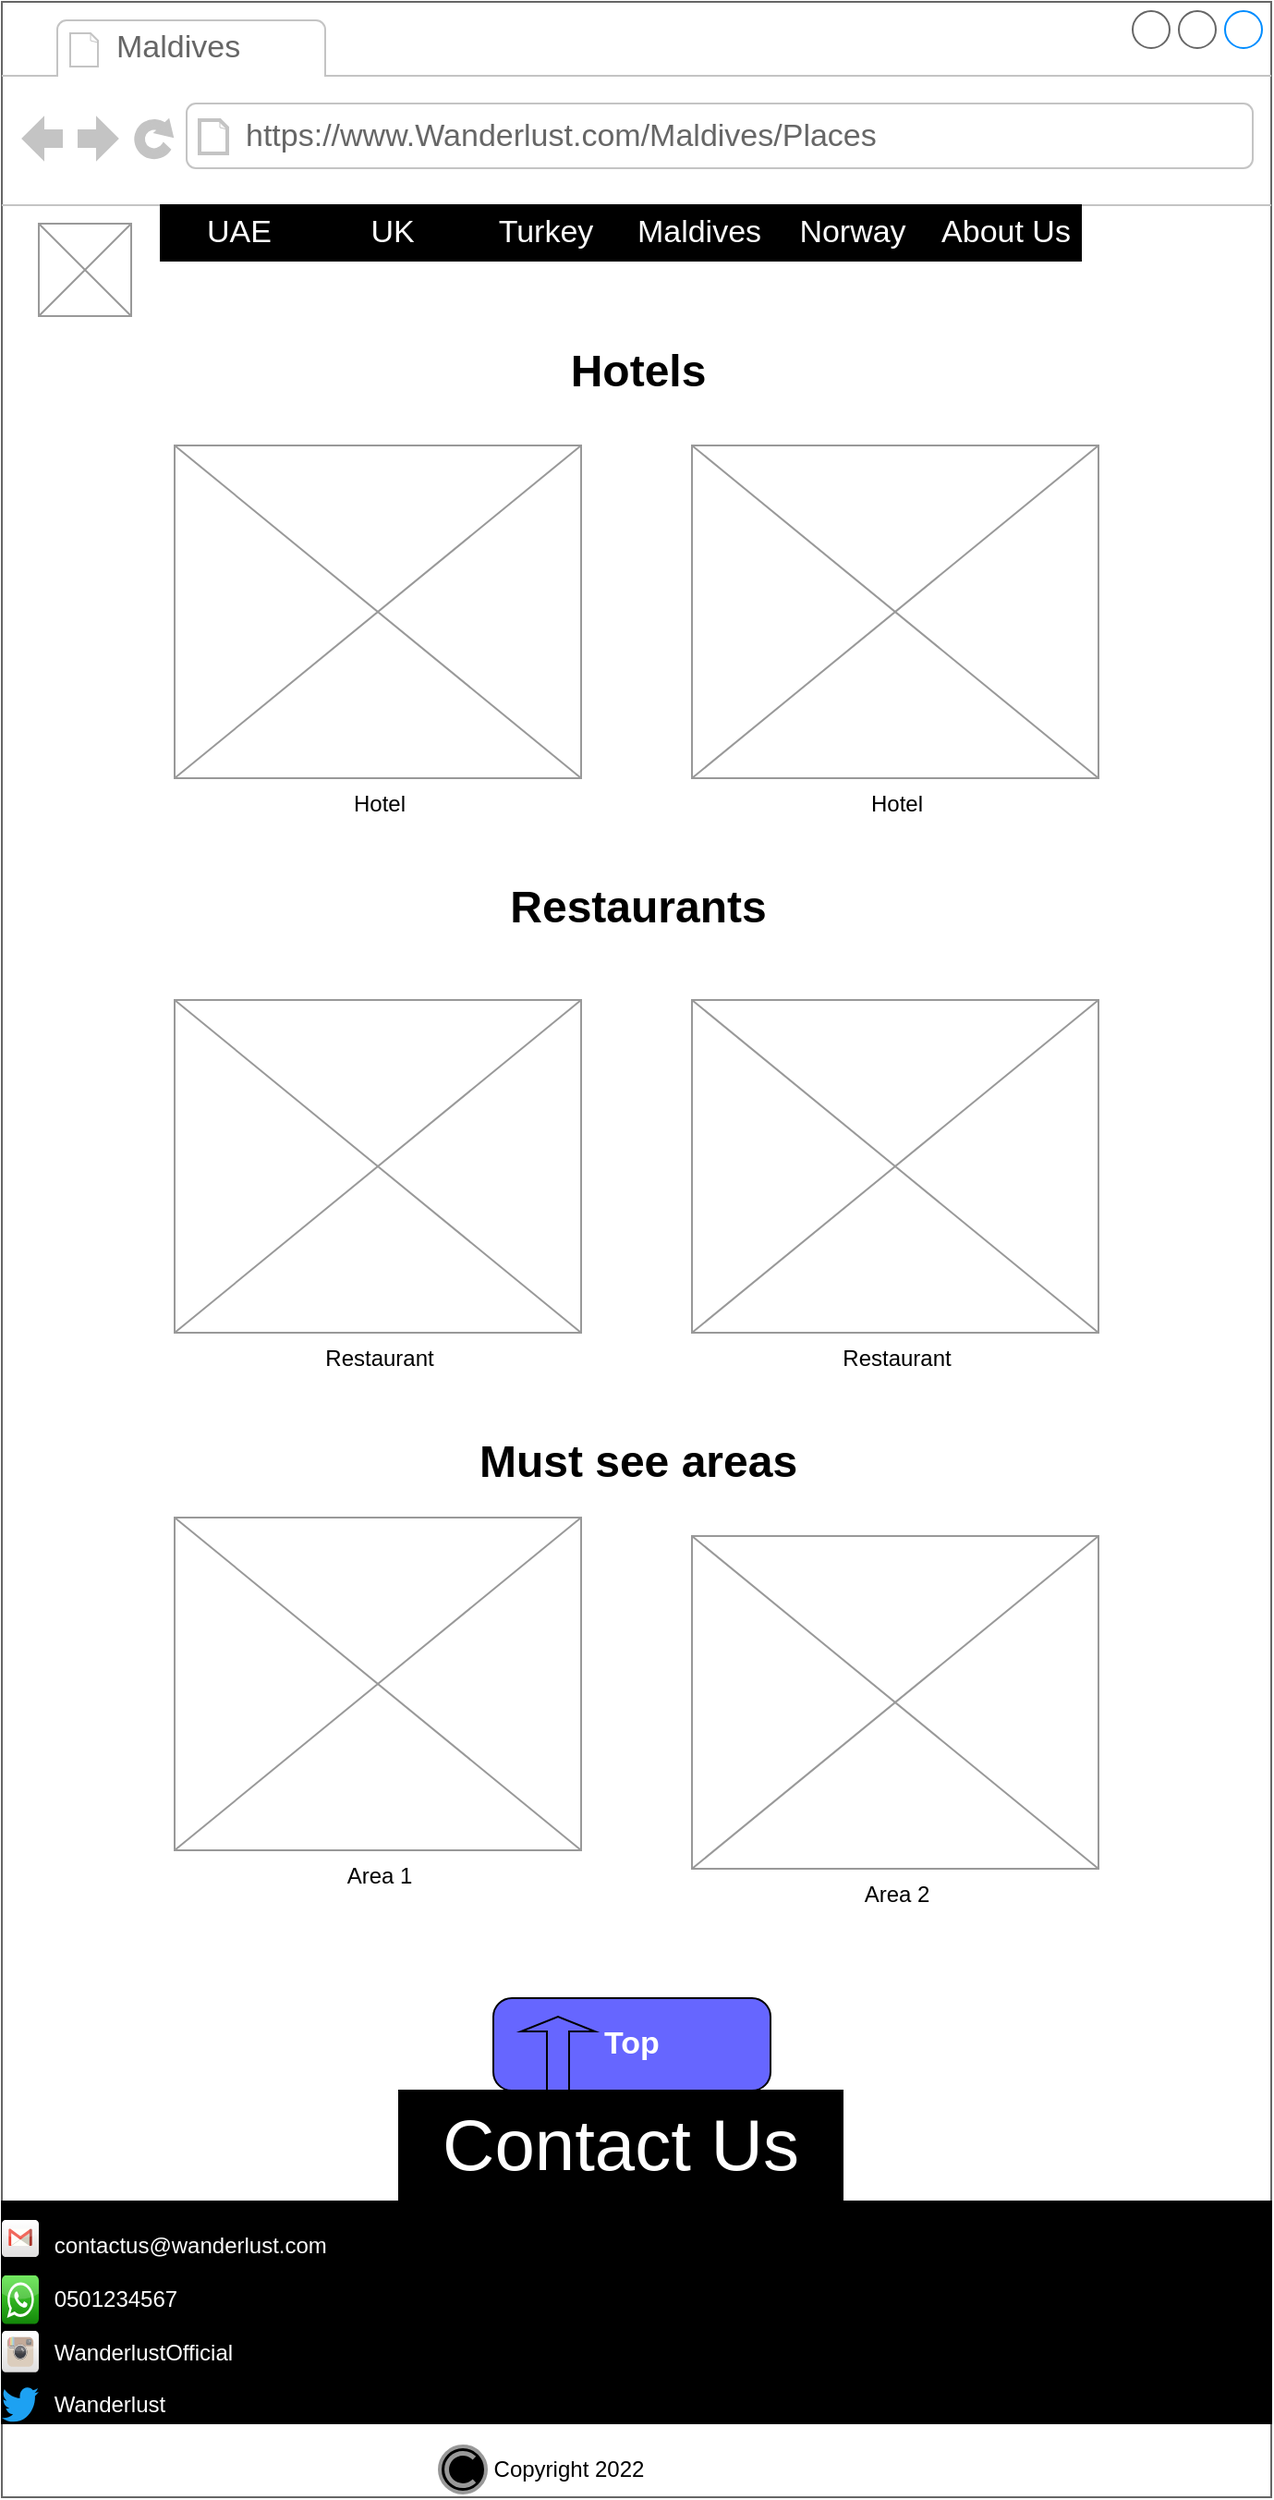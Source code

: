 <mxfile version="20.3.0" type="device"><diagram id="R85ipuhFF_55gDpey1yv" name="Page-1"><mxGraphModel dx="1038" dy="641" grid="1" gridSize="10" guides="1" tooltips="1" connect="1" arrows="1" fold="1" page="1" pageScale="1" pageWidth="827" pageHeight="1169" math="0" shadow="0"><root><mxCell id="0"/><mxCell id="1" parent="0"/><mxCell id="_a9xjtuJQJs66Zki00rh-1" value="" style="strokeWidth=1;shadow=0;dashed=0;align=center;html=1;shape=mxgraph.mockup.containers.browserWindow;rSize=0;strokeColor=#666666;strokeColor2=#008cff;strokeColor3=#c4c4c4;mainText=,;recursiveResize=0;" vertex="1" parent="1"><mxGeometry x="140" y="140" width="687" height="1350" as="geometry"/></mxCell><mxCell id="_a9xjtuJQJs66Zki00rh-2" value="Maldives" style="strokeWidth=1;shadow=0;dashed=0;align=center;html=1;shape=mxgraph.mockup.containers.anchor;fontSize=17;fontColor=#666666;align=left;" vertex="1" parent="_a9xjtuJQJs66Zki00rh-1"><mxGeometry x="60" y="12" width="110" height="26" as="geometry"/></mxCell><mxCell id="_a9xjtuJQJs66Zki00rh-3" value="https://www.Wanderlust.com/Maldives/Places" style="strokeWidth=1;shadow=0;dashed=0;align=center;html=1;shape=mxgraph.mockup.containers.anchor;rSize=0;fontSize=17;fontColor=#666666;align=left;" vertex="1" parent="_a9xjtuJQJs66Zki00rh-1"><mxGeometry x="130" y="60" width="350" height="26" as="geometry"/></mxCell><mxCell id="_a9xjtuJQJs66Zki00rh-4" value="" style="strokeWidth=1;shadow=0;dashed=0;align=center;html=1;shape=mxgraph.mockup.forms.rrect;rSize=0;strokeColor=#000000;fillColor=#000000;fontColor=#FFFFFF;" vertex="1" parent="_a9xjtuJQJs66Zki00rh-1"><mxGeometry x="86" y="110" width="498" height="30" as="geometry"/></mxCell><mxCell id="_a9xjtuJQJs66Zki00rh-5" value="&lt;font color=&quot;#ffffff&quot;&gt;UAE&lt;/font&gt;" style="strokeColor=inherit;fillColor=inherit;gradientColor=inherit;strokeWidth=1;shadow=0;dashed=0;align=center;html=1;shape=mxgraph.mockup.forms.rrect;rSize=0;fontSize=17;fontColor=#666666;" vertex="1" parent="_a9xjtuJQJs66Zki00rh-4"><mxGeometry width="83" height="30" as="geometry"/></mxCell><mxCell id="_a9xjtuJQJs66Zki00rh-6" value="UK" style="strokeColor=inherit;fillColor=inherit;gradientColor=inherit;strokeWidth=1;shadow=0;dashed=0;align=center;html=1;shape=mxgraph.mockup.forms.rrect;rSize=0;fontSize=17;fontColor=#FFFFFF;" vertex="1" parent="_a9xjtuJQJs66Zki00rh-4"><mxGeometry x="83" width="83" height="30" as="geometry"/></mxCell><mxCell id="_a9xjtuJQJs66Zki00rh-7" value="Turkey" style="strokeColor=inherit;fillColor=inherit;gradientColor=inherit;strokeWidth=1;shadow=0;dashed=0;align=center;html=1;shape=mxgraph.mockup.forms.rrect;rSize=0;fontSize=17;fontColor=#FFFFFF;" vertex="1" parent="_a9xjtuJQJs66Zki00rh-4"><mxGeometry x="166" width="83" height="30" as="geometry"/></mxCell><mxCell id="_a9xjtuJQJs66Zki00rh-8" value="Maldives" style="strokeColor=inherit;fillColor=inherit;gradientColor=inherit;strokeWidth=1;shadow=0;dashed=0;align=center;html=1;shape=mxgraph.mockup.forms.rrect;rSize=0;fontSize=17;fontColor=#FFFFFF;" vertex="1" parent="_a9xjtuJQJs66Zki00rh-4"><mxGeometry x="249" width="83" height="30" as="geometry"/></mxCell><mxCell id="_a9xjtuJQJs66Zki00rh-9" value="Norway" style="strokeColor=inherit;fillColor=inherit;gradientColor=inherit;strokeWidth=1;shadow=0;dashed=0;align=center;html=1;shape=mxgraph.mockup.forms.rrect;rSize=0;fontSize=17;fontColor=#FFFFFF;" vertex="1" parent="_a9xjtuJQJs66Zki00rh-4"><mxGeometry x="332" width="83" height="30" as="geometry"/></mxCell><mxCell id="_a9xjtuJQJs66Zki00rh-10" value="About Us" style="strokeColor=inherit;fillColor=inherit;gradientColor=inherit;strokeWidth=1;shadow=0;dashed=0;align=center;html=1;shape=mxgraph.mockup.forms.rrect;rSize=0;fontSize=17;fontColor=#FFFFFF;" vertex="1" parent="_a9xjtuJQJs66Zki00rh-4"><mxGeometry x="415" width="83" height="30" as="geometry"/></mxCell><mxCell id="_a9xjtuJQJs66Zki00rh-12" value="" style="verticalLabelPosition=bottom;shadow=0;dashed=0;align=center;html=1;verticalAlign=top;strokeWidth=1;shape=mxgraph.mockup.graphics.simpleIcon;strokeColor=#999999;labelBackgroundColor=#FFFFFF;fontSize=12;fontColor=#000000;fillColor=#FFFFFF;" vertex="1" parent="_a9xjtuJQJs66Zki00rh-1"><mxGeometry x="20" y="120" width="50" height="50" as="geometry"/></mxCell><mxCell id="_a9xjtuJQJs66Zki00rh-13" value="Hotel" style="verticalLabelPosition=bottom;shadow=0;dashed=0;align=center;html=1;verticalAlign=top;strokeWidth=1;shape=mxgraph.mockup.graphics.simpleIcon;strokeColor=#999999;labelBackgroundColor=#FFFFFF;fontSize=12;fontColor=#000000;fillColor=#FFFFFF;" vertex="1" parent="_a9xjtuJQJs66Zki00rh-1"><mxGeometry x="93.5" y="240" width="220" height="180" as="geometry"/></mxCell><mxCell id="_a9xjtuJQJs66Zki00rh-14" value="Hotel" style="verticalLabelPosition=bottom;shadow=0;dashed=0;align=center;html=1;verticalAlign=top;strokeWidth=1;shape=mxgraph.mockup.graphics.simpleIcon;strokeColor=#999999;labelBackgroundColor=#FFFFFF;fontSize=12;fontColor=#000000;fillColor=#FFFFFF;" vertex="1" parent="_a9xjtuJQJs66Zki00rh-1"><mxGeometry x="373.5" y="240" width="220" height="180" as="geometry"/></mxCell><mxCell id="_a9xjtuJQJs66Zki00rh-15" value="Hotels" style="text;strokeColor=none;fillColor=none;html=1;fontSize=24;fontStyle=1;verticalAlign=middle;align=center;" vertex="1" parent="_a9xjtuJQJs66Zki00rh-1"><mxGeometry x="293.5" y="180" width="100" height="40" as="geometry"/></mxCell><mxCell id="_a9xjtuJQJs66Zki00rh-16" value="Restaurants" style="text;strokeColor=none;fillColor=none;html=1;fontSize=24;fontStyle=1;verticalAlign=middle;align=center;" vertex="1" parent="_a9xjtuJQJs66Zki00rh-1"><mxGeometry x="293.5" y="470" width="100" height="40" as="geometry"/></mxCell><mxCell id="_a9xjtuJQJs66Zki00rh-17" value="Restaurant" style="verticalLabelPosition=bottom;shadow=0;dashed=0;align=center;html=1;verticalAlign=top;strokeWidth=1;shape=mxgraph.mockup.graphics.simpleIcon;strokeColor=#999999;labelBackgroundColor=#FFFFFF;fontSize=12;fontColor=#000000;fillColor=#FFFFFF;" vertex="1" parent="_a9xjtuJQJs66Zki00rh-1"><mxGeometry x="93.5" y="540" width="220" height="180" as="geometry"/></mxCell><mxCell id="_a9xjtuJQJs66Zki00rh-18" value="Restaurant" style="verticalLabelPosition=bottom;shadow=0;dashed=0;align=center;html=1;verticalAlign=top;strokeWidth=1;shape=mxgraph.mockup.graphics.simpleIcon;strokeColor=#999999;labelBackgroundColor=#FFFFFF;fontSize=12;fontColor=#000000;fillColor=#FFFFFF;" vertex="1" parent="_a9xjtuJQJs66Zki00rh-1"><mxGeometry x="373.5" y="540" width="220" height="180" as="geometry"/></mxCell><mxCell id="_a9xjtuJQJs66Zki00rh-19" value="Must see areas" style="text;strokeColor=none;fillColor=none;html=1;fontSize=24;fontStyle=1;verticalAlign=middle;align=center;" vertex="1" parent="_a9xjtuJQJs66Zki00rh-1"><mxGeometry x="293.5" y="770" width="100" height="40" as="geometry"/></mxCell><mxCell id="_a9xjtuJQJs66Zki00rh-20" value="Area 1" style="verticalLabelPosition=bottom;shadow=0;dashed=0;align=center;html=1;verticalAlign=top;strokeWidth=1;shape=mxgraph.mockup.graphics.simpleIcon;strokeColor=#999999;labelBackgroundColor=#FFFFFF;fontSize=12;fontColor=#000000;fillColor=#FFFFFF;" vertex="1" parent="_a9xjtuJQJs66Zki00rh-1"><mxGeometry x="93.5" y="820" width="220" height="180" as="geometry"/></mxCell><mxCell id="_a9xjtuJQJs66Zki00rh-21" value="Area 2" style="verticalLabelPosition=bottom;shadow=0;dashed=0;align=center;html=1;verticalAlign=top;strokeWidth=1;shape=mxgraph.mockup.graphics.simpleIcon;strokeColor=#999999;labelBackgroundColor=#FFFFFF;fontSize=12;fontColor=#000000;fillColor=#FFFFFF;" vertex="1" parent="_a9xjtuJQJs66Zki00rh-1"><mxGeometry x="373.5" y="830" width="220" height="180" as="geometry"/></mxCell><mxCell id="_a9xjtuJQJs66Zki00rh-23" value="&lt;font style=&quot;font-size: 12px; line-height: 0.9;&quot;&gt;&lt;br&gt;&lt;br&gt;&lt;br&gt;&lt;/font&gt;" style="rounded=0;whiteSpace=wrap;html=1;labelBackgroundColor=none;strokeColor=#000000;fontSize=39;fontColor=#FFFFFF;fillColor=#000000;" vertex="1" parent="_a9xjtuJQJs66Zki00rh-1"><mxGeometry y="1190" width="687" height="120" as="geometry"/></mxCell><mxCell id="_a9xjtuJQJs66Zki00rh-24" value="" style="group" vertex="1" connectable="0" parent="_a9xjtuJQJs66Zki00rh-1"><mxGeometry x="237" y="1320" width="140" height="30" as="geometry"/></mxCell><mxCell id="_a9xjtuJQJs66Zki00rh-25" value="Copyright 2022" style="text;html=1;strokeColor=none;fillColor=none;align=center;verticalAlign=middle;whiteSpace=wrap;rounded=0;labelBackgroundColor=none;fontSize=12;fontColor=#000000;" vertex="1" parent="_a9xjtuJQJs66Zki00rh-24"><mxGeometry width="140" height="30" as="geometry"/></mxCell><mxCell id="_a9xjtuJQJs66Zki00rh-26" value="" style="strokeColor=#999999;verticalLabelPosition=bottom;shadow=0;dashed=0;verticalAlign=top;strokeWidth=2;html=1;shape=mxgraph.mockup.misc.copyrightIcon;labelBackgroundColor=none;fontSize=12;fontColor=#000000;fillColor=#000000;" vertex="1" parent="_a9xjtuJQJs66Zki00rh-24"><mxGeometry y="2.5" width="25" height="25" as="geometry"/></mxCell><mxCell id="_a9xjtuJQJs66Zki00rh-30" value="" style="group" vertex="1" connectable="0" parent="_a9xjtuJQJs66Zki00rh-1"><mxGeometry y="1190" width="190" height="120" as="geometry"/></mxCell><mxCell id="_a9xjtuJQJs66Zki00rh-31" value="&lt;h1&gt;&lt;span style=&quot;font-size: 12px; font-weight: 400; text-align: center;&quot;&gt;&amp;nbsp; &amp;nbsp; &amp;nbsp; &amp;nbsp;contactus@wanderlust.com&lt;/span&gt;&lt;br style=&quot;font-size: 12px; font-weight: 400; text-align: center;&quot;&gt;&lt;span style=&quot;font-size: 12px; font-weight: 400; text-align: center;&quot;&gt;&amp;nbsp; &amp;nbsp; &amp;nbsp; &amp;nbsp;0501234567&lt;/span&gt;&lt;br style=&quot;font-size: 12px; font-weight: 400; text-align: center;&quot;&gt;&lt;span style=&quot;font-size: 12px; font-weight: 400; text-align: center;&quot;&gt;&amp;nbsp; &amp;nbsp; &amp;nbsp; &amp;nbsp;WanderlustOfficial&lt;/span&gt;&lt;br style=&quot;font-size: 12px; font-weight: 400; text-align: center;&quot;&gt;&lt;span style=&quot;font-size: 12px; font-weight: 400; text-align: center;&quot;&gt;&amp;nbsp; &amp;nbsp; &amp;nbsp; &amp;nbsp;Wanderlust&lt;/span&gt;&lt;br&gt;&lt;/h1&gt;" style="text;html=1;strokeColor=none;fillColor=none;spacing=5;spacingTop=-20;whiteSpace=wrap;overflow=hidden;rounded=0;labelBackgroundColor=none;fontSize=12;fontColor=#FFFFFF;" vertex="1" parent="_a9xjtuJQJs66Zki00rh-30"><mxGeometry width="190" height="120" as="geometry"/></mxCell><mxCell id="_a9xjtuJQJs66Zki00rh-32" value="" style="dashed=0;outlineConnect=0;html=1;align=center;labelPosition=center;verticalLabelPosition=bottom;verticalAlign=top;shape=mxgraph.webicons.gmail;gradientColor=#DFDEDE;labelBackgroundColor=none;strokeColor=#000000;fontSize=12;fontColor=#FFFFFF;" vertex="1" parent="_a9xjtuJQJs66Zki00rh-30"><mxGeometry y="10" width="20" height="20" as="geometry"/></mxCell><mxCell id="_a9xjtuJQJs66Zki00rh-33" value="" style="dashed=0;outlineConnect=0;html=1;align=center;labelPosition=center;verticalLabelPosition=bottom;verticalAlign=top;shape=mxgraph.webicons.whatsapp;fillColor=#4FE238;gradientColor=#138709;labelBackgroundColor=none;strokeColor=#000000;fontSize=12;fontColor=#FFFFFF;" vertex="1" parent="_a9xjtuJQJs66Zki00rh-30"><mxGeometry y="40" width="20" height="26.2" as="geometry"/></mxCell><mxCell id="_a9xjtuJQJs66Zki00rh-34" value="" style="dashed=0;outlineConnect=0;html=1;align=center;labelPosition=center;verticalLabelPosition=bottom;verticalAlign=top;shape=mxgraph.weblogos.twitter;fillColor=#1DA1F2;strokeColor=none;labelBackgroundColor=none;fontSize=12;fontColor=#FFFFFF;" vertex="1" parent="_a9xjtuJQJs66Zki00rh-30"><mxGeometry y="100" width="20" height="20" as="geometry"/></mxCell><mxCell id="_a9xjtuJQJs66Zki00rh-35" value="" style="dashed=0;outlineConnect=0;html=1;align=center;labelPosition=center;verticalLabelPosition=bottom;verticalAlign=top;shape=mxgraph.webicons.instagram;gradientColor=#DFDEDE;labelBackgroundColor=none;strokeColor=#000000;fontSize=12;fontColor=#FFFFFF;" vertex="1" parent="_a9xjtuJQJs66Zki00rh-30"><mxGeometry y="70" width="20" height="22.4" as="geometry"/></mxCell><mxCell id="_a9xjtuJQJs66Zki00rh-22" value="&lt;font style=&quot;font-size: 39px;&quot;&gt;Contact Us&lt;/font&gt;" style="rounded=0;whiteSpace=wrap;html=1;labelBackgroundColor=none;strokeColor=#000000;fontColor=#FFFFFF;fillColor=#000000;" vertex="1" parent="_a9xjtuJQJs66Zki00rh-1"><mxGeometry x="215" y="1130" width="240" height="60" as="geometry"/></mxCell><mxCell id="_a9xjtuJQJs66Zki00rh-27" value="" style="group" vertex="1" connectable="0" parent="_a9xjtuJQJs66Zki00rh-1"><mxGeometry x="266" y="1080" width="150" height="50" as="geometry"/></mxCell><mxCell id="_a9xjtuJQJs66Zki00rh-28" value="Top" style="strokeWidth=1;shadow=0;dashed=0;align=center;html=1;shape=mxgraph.mockup.buttons.button;strokeColor=default;fontColor=#ffffff;mainText=;buttonStyle=round;fontSize=17;fontStyle=1;fillColor=#6666FF;whiteSpace=wrap;labelBackgroundColor=none;" vertex="1" parent="_a9xjtuJQJs66Zki00rh-27"><mxGeometry width="150" height="50" as="geometry"/></mxCell><mxCell id="_a9xjtuJQJs66Zki00rh-29" value="" style="shape=singleArrow;direction=north;whiteSpace=wrap;html=1;labelBackgroundColor=none;strokeColor=default;fontSize=12;fontColor=#FFFFFF;fillColor=#6666FF;" vertex="1" parent="_a9xjtuJQJs66Zki00rh-27"><mxGeometry x="15" y="10" width="40" height="40" as="geometry"/></mxCell></root></mxGraphModel></diagram></mxfile>